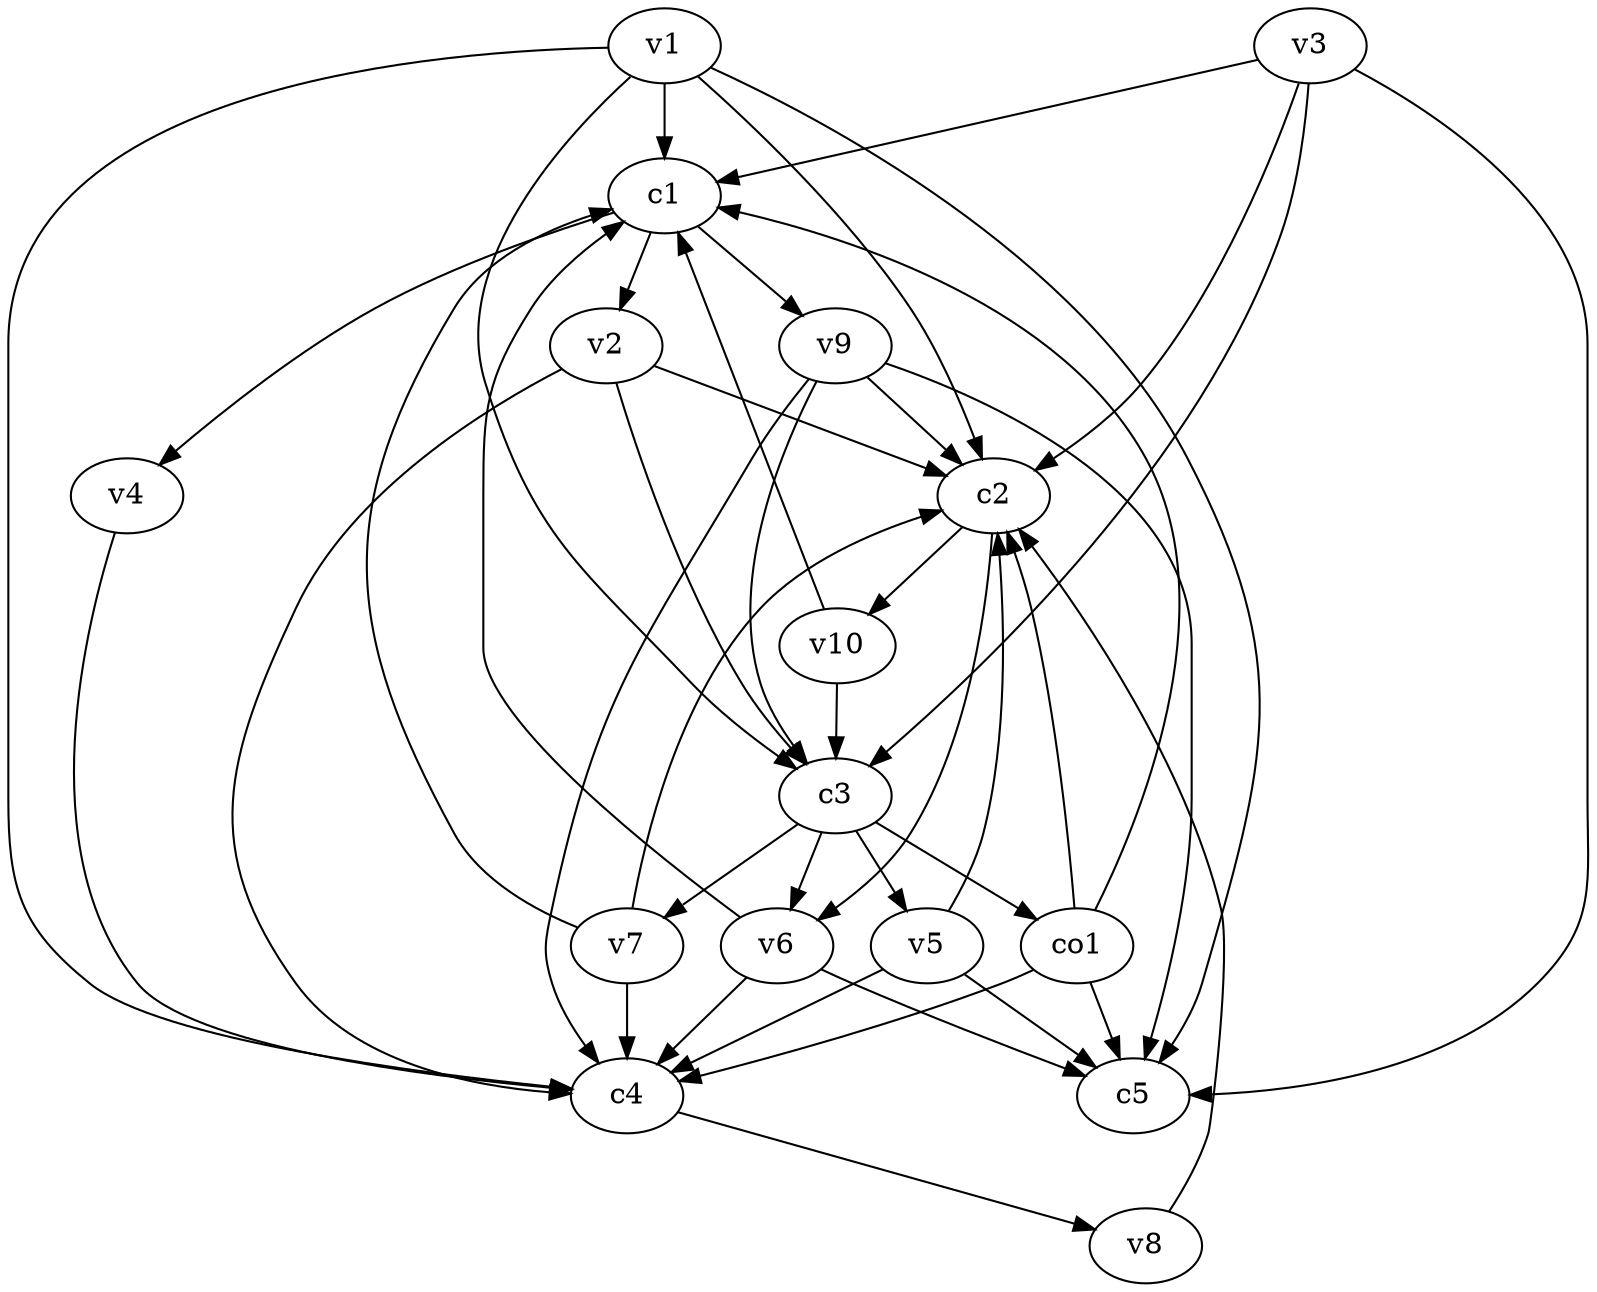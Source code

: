 strict digraph  {
c1;
c2;
c3;
c4;
c5;
v1;
v2;
v3;
v4;
v5;
v6;
v7;
v8;
v9;
v10;
co1;
c1 -> v4  [weight=1];
c1 -> v2  [weight=1];
c1 -> v9  [weight=1];
c2 -> v10  [weight=1];
c2 -> v6  [weight=1];
c3 -> co1  [weight=1];
c3 -> v7  [weight=1];
c3 -> v6  [weight=1];
c3 -> v5  [weight=1];
c4 -> v8  [weight=1];
v1 -> c5  [weight=1];
v1 -> c1  [weight=1];
v1 -> c3  [weight=1];
v1 -> c4  [weight=1];
v1 -> c2  [weight=1];
v2 -> c2  [weight=1];
v2 -> c4  [weight=1];
v2 -> c3  [weight=1];
v3 -> c1  [weight=1];
v3 -> c5  [weight=1];
v3 -> c2  [weight=1];
v3 -> c3  [weight=1];
v4 -> c4  [weight=1];
v5 -> c4  [weight=1];
v5 -> c2  [weight=1];
v5 -> c5  [weight=1];
v6 -> c4  [weight=1];
v6 -> c5  [weight=1];
v6 -> c1  [weight=1];
v7 -> c2  [weight=1];
v7 -> c4  [weight=1];
v7 -> c1  [weight=1];
v8 -> c2  [weight=1];
v9 -> c3  [weight=1];
v9 -> c5  [weight=1];
v9 -> c2  [weight=1];
v9 -> c4  [weight=1];
v10 -> c3  [weight=1];
v10 -> c1  [weight=1];
co1 -> c1  [weight=1];
co1 -> c5  [weight=1];
co1 -> c4  [weight=1];
co1 -> c2  [weight=1];
}
